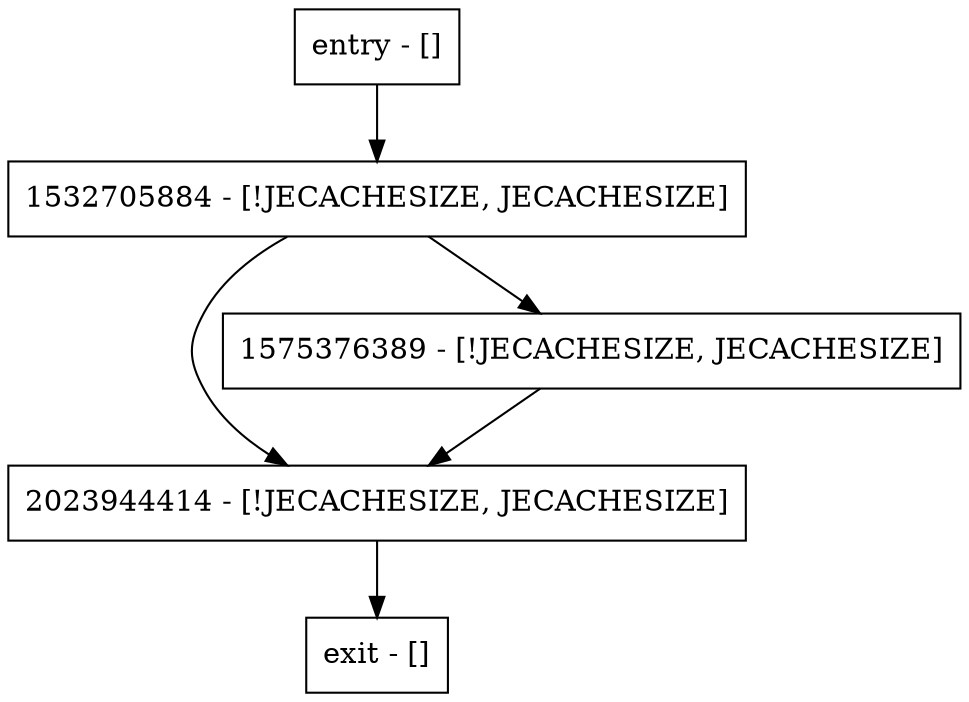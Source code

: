 digraph byteArraySize {
node [shape=record];
entry [label="entry - []"];
exit [label="exit - []"];
2023944414 [label="2023944414 - [!JECACHESIZE, JECACHESIZE]"];
1575376389 [label="1575376389 - [!JECACHESIZE, JECACHESIZE]"];
1532705884 [label="1532705884 - [!JECACHESIZE, JECACHESIZE]"];
entry;
exit;
entry -> 1532705884;
2023944414 -> exit;
1575376389 -> 2023944414;
1532705884 -> 2023944414;
1532705884 -> 1575376389;
}
